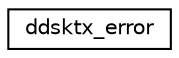 digraph "Graphical Class Hierarchy"
{
 // LATEX_PDF_SIZE
  edge [fontname="Helvetica",fontsize="10",labelfontname="Helvetica",labelfontsize="10"];
  node [fontname="Helvetica",fontsize="10",shape=record];
  rankdir="LR";
  Node0 [label="ddsktx_error",height=0.2,width=0.4,color="black", fillcolor="white", style="filled",URL="$structddsktx__error.html",tooltip=" "];
}
